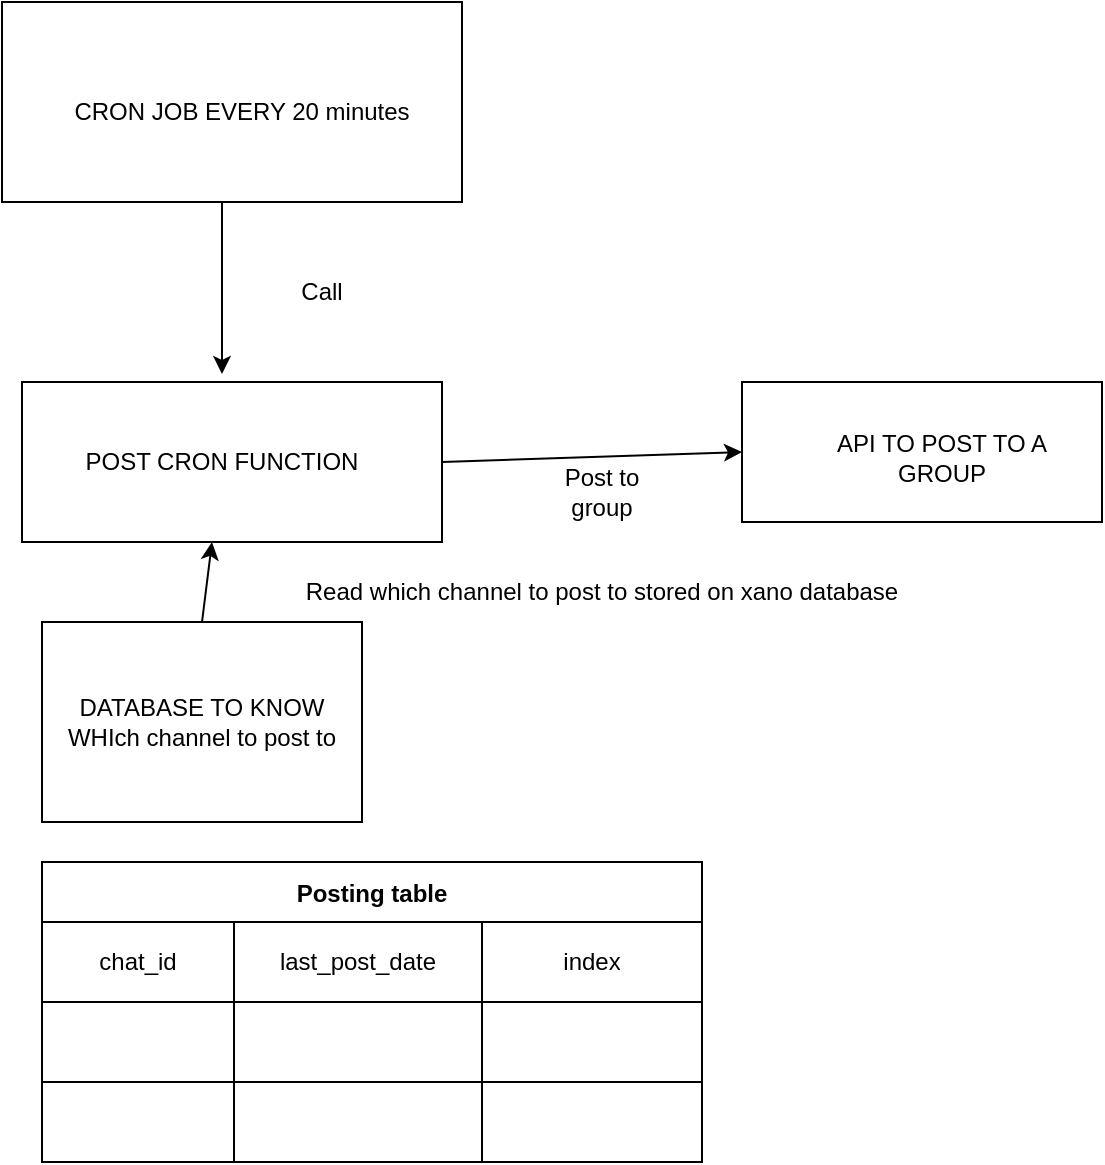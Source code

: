 <mxfile version="20.4.0" type="github">
  <diagram id="Hd6_HOvl1Z_6X6F8vjRE" name="Page-1">
    <mxGraphModel dx="1422" dy="832" grid="1" gridSize="10" guides="1" tooltips="1" connect="1" arrows="1" fold="1" page="1" pageScale="1" pageWidth="850" pageHeight="1100" math="0" shadow="0">
      <root>
        <mxCell id="0" />
        <mxCell id="1" parent="0" />
        <mxCell id="3_pXsogMDmq3JiXas6NS-1" value="" style="rounded=0;whiteSpace=wrap;html=1;" parent="1" vertex="1">
          <mxGeometry x="90" y="100" width="230" height="100" as="geometry" />
        </mxCell>
        <mxCell id="3_pXsogMDmq3JiXas6NS-2" value="" style="rounded=0;whiteSpace=wrap;html=1;" parent="1" vertex="1">
          <mxGeometry x="100" y="290" width="210" height="80" as="geometry" />
        </mxCell>
        <mxCell id="3_pXsogMDmq3JiXas6NS-3" value="" style="rounded=0;whiteSpace=wrap;html=1;" parent="1" vertex="1">
          <mxGeometry x="110" y="410" width="160" height="100" as="geometry" />
        </mxCell>
        <mxCell id="3_pXsogMDmq3JiXas6NS-4" value="" style="rounded=0;whiteSpace=wrap;html=1;" parent="1" vertex="1">
          <mxGeometry x="460" y="290" width="180" height="70" as="geometry" />
        </mxCell>
        <mxCell id="3_pXsogMDmq3JiXas6NS-5" value="CRON JOB EVERY 20 minutes" style="text;html=1;strokeColor=none;fillColor=none;align=center;verticalAlign=middle;whiteSpace=wrap;rounded=0;" parent="1" vertex="1">
          <mxGeometry x="110" y="120" width="200" height="70" as="geometry" />
        </mxCell>
        <mxCell id="3_pXsogMDmq3JiXas6NS-6" value="POST CRON FUNCTION" style="text;html=1;strokeColor=none;fillColor=none;align=center;verticalAlign=middle;whiteSpace=wrap;rounded=0;" parent="1" vertex="1">
          <mxGeometry x="120" y="315" width="160" height="30" as="geometry" />
        </mxCell>
        <mxCell id="3_pXsogMDmq3JiXas6NS-7" value="API TO POST TO A GROUP" style="text;html=1;strokeColor=none;fillColor=none;align=center;verticalAlign=middle;whiteSpace=wrap;rounded=0;" parent="1" vertex="1">
          <mxGeometry x="500" y="310" width="120" height="35" as="geometry" />
        </mxCell>
        <mxCell id="3_pXsogMDmq3JiXas6NS-8" value="DATABASE TO KNOW WHIch channel to post to" style="text;html=1;strokeColor=none;fillColor=none;align=center;verticalAlign=middle;whiteSpace=wrap;rounded=0;" parent="1" vertex="1">
          <mxGeometry x="110" y="410" width="160" height="100" as="geometry" />
        </mxCell>
        <mxCell id="3_pXsogMDmq3JiXas6NS-10" value="" style="endArrow=classic;html=1;rounded=0;exitX=1;exitY=0.5;exitDx=0;exitDy=0;entryX=0;entryY=0.5;entryDx=0;entryDy=0;" parent="1" source="3_pXsogMDmq3JiXas6NS-2" target="3_pXsogMDmq3JiXas6NS-4" edge="1">
          <mxGeometry width="50" height="50" relative="1" as="geometry">
            <mxPoint x="400" y="270" as="sourcePoint" />
            <mxPoint x="450" y="220" as="targetPoint" />
            <Array as="points" />
          </mxGeometry>
        </mxCell>
        <mxCell id="3_pXsogMDmq3JiXas6NS-11" value="" style="endArrow=classic;html=1;rounded=0;" parent="1" edge="1">
          <mxGeometry width="50" height="50" relative="1" as="geometry">
            <mxPoint x="200" y="200" as="sourcePoint" />
            <mxPoint x="200" y="286" as="targetPoint" />
            <Array as="points">
              <mxPoint x="200" y="200" />
            </Array>
          </mxGeometry>
        </mxCell>
        <mxCell id="3_pXsogMDmq3JiXas6NS-12" value="" style="endArrow=classic;html=1;rounded=0;exitX=0.5;exitY=0;exitDx=0;exitDy=0;" parent="1" edge="1" source="3_pXsogMDmq3JiXas6NS-8">
          <mxGeometry width="50" height="50" relative="1" as="geometry">
            <mxPoint x="200" y="420" as="sourcePoint" />
            <mxPoint x="195" y="370" as="targetPoint" />
            <Array as="points" />
          </mxGeometry>
        </mxCell>
        <mxCell id="3_pXsogMDmq3JiXas6NS-13" value="Call" style="text;html=1;strokeColor=none;fillColor=none;align=center;verticalAlign=middle;whiteSpace=wrap;rounded=0;" parent="1" vertex="1">
          <mxGeometry x="220" y="230" width="60" height="30" as="geometry" />
        </mxCell>
        <mxCell id="3_pXsogMDmq3JiXas6NS-14" value="Post to group" style="text;html=1;strokeColor=none;fillColor=none;align=center;verticalAlign=middle;whiteSpace=wrap;rounded=0;" parent="1" vertex="1">
          <mxGeometry x="360" y="330" width="60" height="30" as="geometry" />
        </mxCell>
        <mxCell id="3_pXsogMDmq3JiXas6NS-16" value="Read which channel to post to stored on xano database" style="text;html=1;strokeColor=none;fillColor=none;align=center;verticalAlign=middle;whiteSpace=wrap;rounded=0;" parent="1" vertex="1">
          <mxGeometry x="180" y="380" width="420" height="30" as="geometry" />
        </mxCell>
        <mxCell id="KsL_yaV4-ewFxAvFqIdn-2" value="Posting table" style="shape=table;startSize=30;container=1;collapsible=0;childLayout=tableLayout;fontStyle=1;align=center;" vertex="1" parent="1">
          <mxGeometry x="110" y="530" width="330" height="150" as="geometry" />
        </mxCell>
        <mxCell id="KsL_yaV4-ewFxAvFqIdn-3" value="" style="shape=tableRow;horizontal=0;startSize=0;swimlaneHead=0;swimlaneBody=0;top=0;left=0;bottom=0;right=0;collapsible=0;dropTarget=0;fillColor=none;points=[[0,0.5],[1,0.5]];portConstraint=eastwest;" vertex="1" parent="KsL_yaV4-ewFxAvFqIdn-2">
          <mxGeometry y="30" width="330" height="40" as="geometry" />
        </mxCell>
        <mxCell id="KsL_yaV4-ewFxAvFqIdn-4" value="chat_id" style="shape=partialRectangle;html=1;whiteSpace=wrap;connectable=0;fillColor=none;top=0;left=0;bottom=0;right=0;overflow=hidden;" vertex="1" parent="KsL_yaV4-ewFxAvFqIdn-3">
          <mxGeometry width="96" height="40" as="geometry">
            <mxRectangle width="96" height="40" as="alternateBounds" />
          </mxGeometry>
        </mxCell>
        <mxCell id="KsL_yaV4-ewFxAvFqIdn-5" value="last_post_date" style="shape=partialRectangle;html=1;whiteSpace=wrap;connectable=0;fillColor=none;top=0;left=0;bottom=0;right=0;overflow=hidden;" vertex="1" parent="KsL_yaV4-ewFxAvFqIdn-3">
          <mxGeometry x="96" width="124" height="40" as="geometry">
            <mxRectangle width="124" height="40" as="alternateBounds" />
          </mxGeometry>
        </mxCell>
        <mxCell id="KsL_yaV4-ewFxAvFqIdn-6" value="index" style="shape=partialRectangle;html=1;whiteSpace=wrap;connectable=0;fillColor=none;top=0;left=0;bottom=0;right=0;overflow=hidden;" vertex="1" parent="KsL_yaV4-ewFxAvFqIdn-3">
          <mxGeometry x="220" width="110" height="40" as="geometry">
            <mxRectangle width="110" height="40" as="alternateBounds" />
          </mxGeometry>
        </mxCell>
        <mxCell id="KsL_yaV4-ewFxAvFqIdn-7" value="" style="shape=tableRow;horizontal=0;startSize=0;swimlaneHead=0;swimlaneBody=0;top=0;left=0;bottom=0;right=0;collapsible=0;dropTarget=0;fillColor=none;points=[[0,0.5],[1,0.5]];portConstraint=eastwest;" vertex="1" parent="KsL_yaV4-ewFxAvFqIdn-2">
          <mxGeometry y="70" width="330" height="40" as="geometry" />
        </mxCell>
        <mxCell id="KsL_yaV4-ewFxAvFqIdn-8" value="" style="shape=partialRectangle;html=1;whiteSpace=wrap;connectable=0;fillColor=none;top=0;left=0;bottom=0;right=0;overflow=hidden;" vertex="1" parent="KsL_yaV4-ewFxAvFqIdn-7">
          <mxGeometry width="96" height="40" as="geometry">
            <mxRectangle width="96" height="40" as="alternateBounds" />
          </mxGeometry>
        </mxCell>
        <mxCell id="KsL_yaV4-ewFxAvFqIdn-9" value="" style="shape=partialRectangle;html=1;whiteSpace=wrap;connectable=0;fillColor=none;top=0;left=0;bottom=0;right=0;overflow=hidden;" vertex="1" parent="KsL_yaV4-ewFxAvFqIdn-7">
          <mxGeometry x="96" width="124" height="40" as="geometry">
            <mxRectangle width="124" height="40" as="alternateBounds" />
          </mxGeometry>
        </mxCell>
        <mxCell id="KsL_yaV4-ewFxAvFqIdn-10" value="" style="shape=partialRectangle;html=1;whiteSpace=wrap;connectable=0;fillColor=none;top=0;left=0;bottom=0;right=0;overflow=hidden;" vertex="1" parent="KsL_yaV4-ewFxAvFqIdn-7">
          <mxGeometry x="220" width="110" height="40" as="geometry">
            <mxRectangle width="110" height="40" as="alternateBounds" />
          </mxGeometry>
        </mxCell>
        <mxCell id="KsL_yaV4-ewFxAvFqIdn-11" value="" style="shape=tableRow;horizontal=0;startSize=0;swimlaneHead=0;swimlaneBody=0;top=0;left=0;bottom=0;right=0;collapsible=0;dropTarget=0;fillColor=none;points=[[0,0.5],[1,0.5]];portConstraint=eastwest;" vertex="1" parent="KsL_yaV4-ewFxAvFqIdn-2">
          <mxGeometry y="110" width="330" height="40" as="geometry" />
        </mxCell>
        <mxCell id="KsL_yaV4-ewFxAvFqIdn-12" value="" style="shape=partialRectangle;html=1;whiteSpace=wrap;connectable=0;fillColor=none;top=0;left=0;bottom=0;right=0;overflow=hidden;" vertex="1" parent="KsL_yaV4-ewFxAvFqIdn-11">
          <mxGeometry width="96" height="40" as="geometry">
            <mxRectangle width="96" height="40" as="alternateBounds" />
          </mxGeometry>
        </mxCell>
        <mxCell id="KsL_yaV4-ewFxAvFqIdn-13" value="" style="shape=partialRectangle;html=1;whiteSpace=wrap;connectable=0;fillColor=none;top=0;left=0;bottom=0;right=0;overflow=hidden;" vertex="1" parent="KsL_yaV4-ewFxAvFqIdn-11">
          <mxGeometry x="96" width="124" height="40" as="geometry">
            <mxRectangle width="124" height="40" as="alternateBounds" />
          </mxGeometry>
        </mxCell>
        <mxCell id="KsL_yaV4-ewFxAvFqIdn-14" value="" style="shape=partialRectangle;html=1;whiteSpace=wrap;connectable=0;fillColor=none;top=0;left=0;bottom=0;right=0;overflow=hidden;" vertex="1" parent="KsL_yaV4-ewFxAvFqIdn-11">
          <mxGeometry x="220" width="110" height="40" as="geometry">
            <mxRectangle width="110" height="40" as="alternateBounds" />
          </mxGeometry>
        </mxCell>
      </root>
    </mxGraphModel>
  </diagram>
</mxfile>

